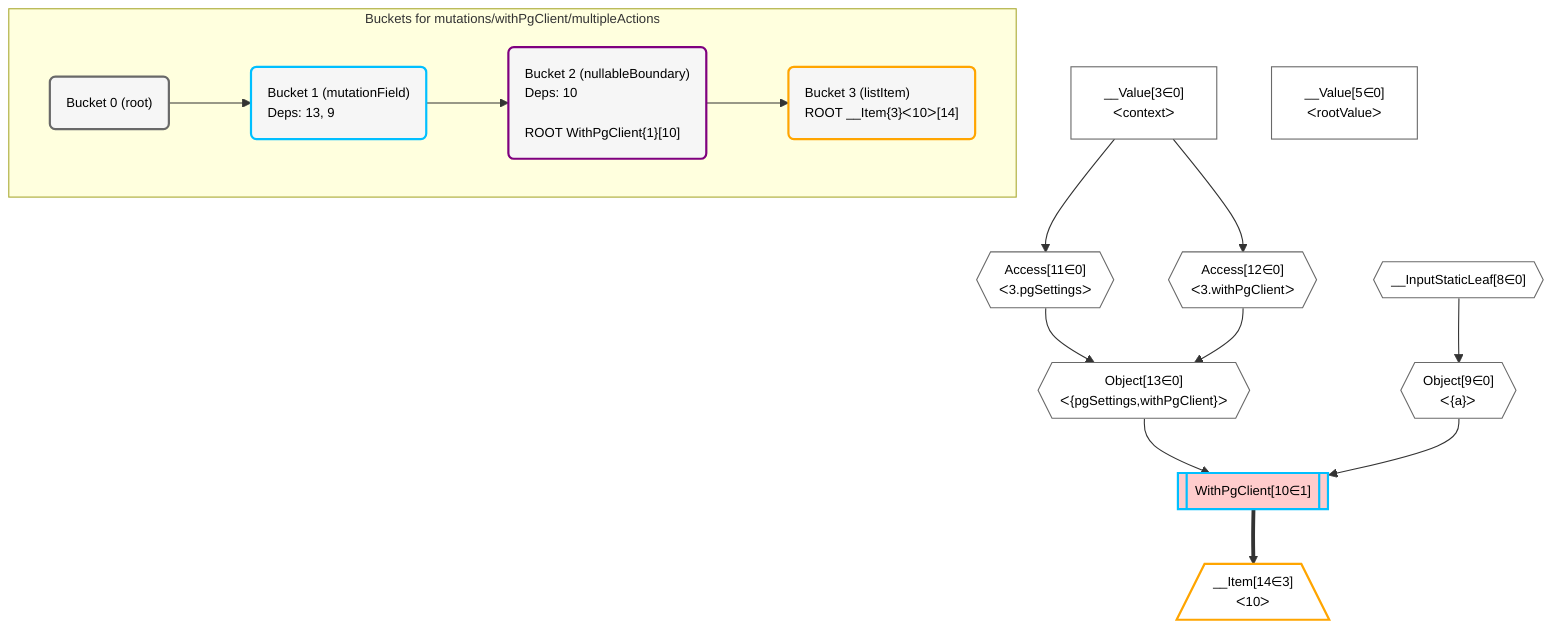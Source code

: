 %%{init: {'themeVariables': { 'fontSize': '12px'}}}%%
graph TD
    classDef path fill:#eee,stroke:#000,color:#000
    classDef plan fill:#fff,stroke-width:1px,color:#000
    classDef itemplan fill:#fff,stroke-width:2px,color:#000
    classDef unbatchedplan fill:#dff,stroke-width:1px,color:#000
    classDef sideeffectplan fill:#fcc,stroke-width:2px,color:#000
    classDef bucket fill:#f6f6f6,color:#000,stroke-width:2px,text-align:left


    %% define steps
    __Value3["__Value[3∈0]<br />ᐸcontextᐳ"]:::plan
    __Value5["__Value[5∈0]<br />ᐸrootValueᐳ"]:::plan
    __InputStaticLeaf8{{"__InputStaticLeaf[8∈0]"}}:::plan
    Object9{{"Object[9∈0]<br />ᐸ{a}ᐳ"}}:::plan
    Access11{{"Access[11∈0]<br />ᐸ3.pgSettingsᐳ"}}:::plan
    Access12{{"Access[12∈0]<br />ᐸ3.withPgClientᐳ"}}:::plan
    Object13{{"Object[13∈0]<br />ᐸ{pgSettings,withPgClient}ᐳ"}}:::plan
    WithPgClient10[["WithPgClient[10∈1]"]]:::sideeffectplan
    __Item14[/"__Item[14∈3]<br />ᐸ10ᐳ"\]:::itemplan

    %% plan dependencies
    __InputStaticLeaf8 --> Object9
    __Value3 --> Access11
    __Value3 --> Access12
    Access11 & Access12 --> Object13
    Object13 & Object9 --> WithPgClient10
    WithPgClient10 ==> __Item14

    subgraph "Buckets for mutations/withPgClient/multipleActions"
    Bucket0("Bucket 0 (root)"):::bucket
    classDef bucket0 stroke:#696969
    class Bucket0,__Value3,__Value5,__InputStaticLeaf8,Object9,Access11,Access12,Object13 bucket0
    Bucket1("Bucket 1 (mutationField)<br />Deps: 13, 9"):::bucket
    classDef bucket1 stroke:#00bfff
    class Bucket1,WithPgClient10 bucket1
    Bucket2("Bucket 2 (nullableBoundary)<br />Deps: 10<br /><br />ROOT WithPgClient{1}[10]"):::bucket
    classDef bucket2 stroke:#7f007f
    class Bucket2 bucket2
    Bucket3("Bucket 3 (listItem)<br />ROOT __Item{3}ᐸ10ᐳ[14]"):::bucket
    classDef bucket3 stroke:#ffa500
    class Bucket3,__Item14 bucket3
    Bucket0 --> Bucket1
    Bucket1 --> Bucket2
    Bucket2 --> Bucket3
    end